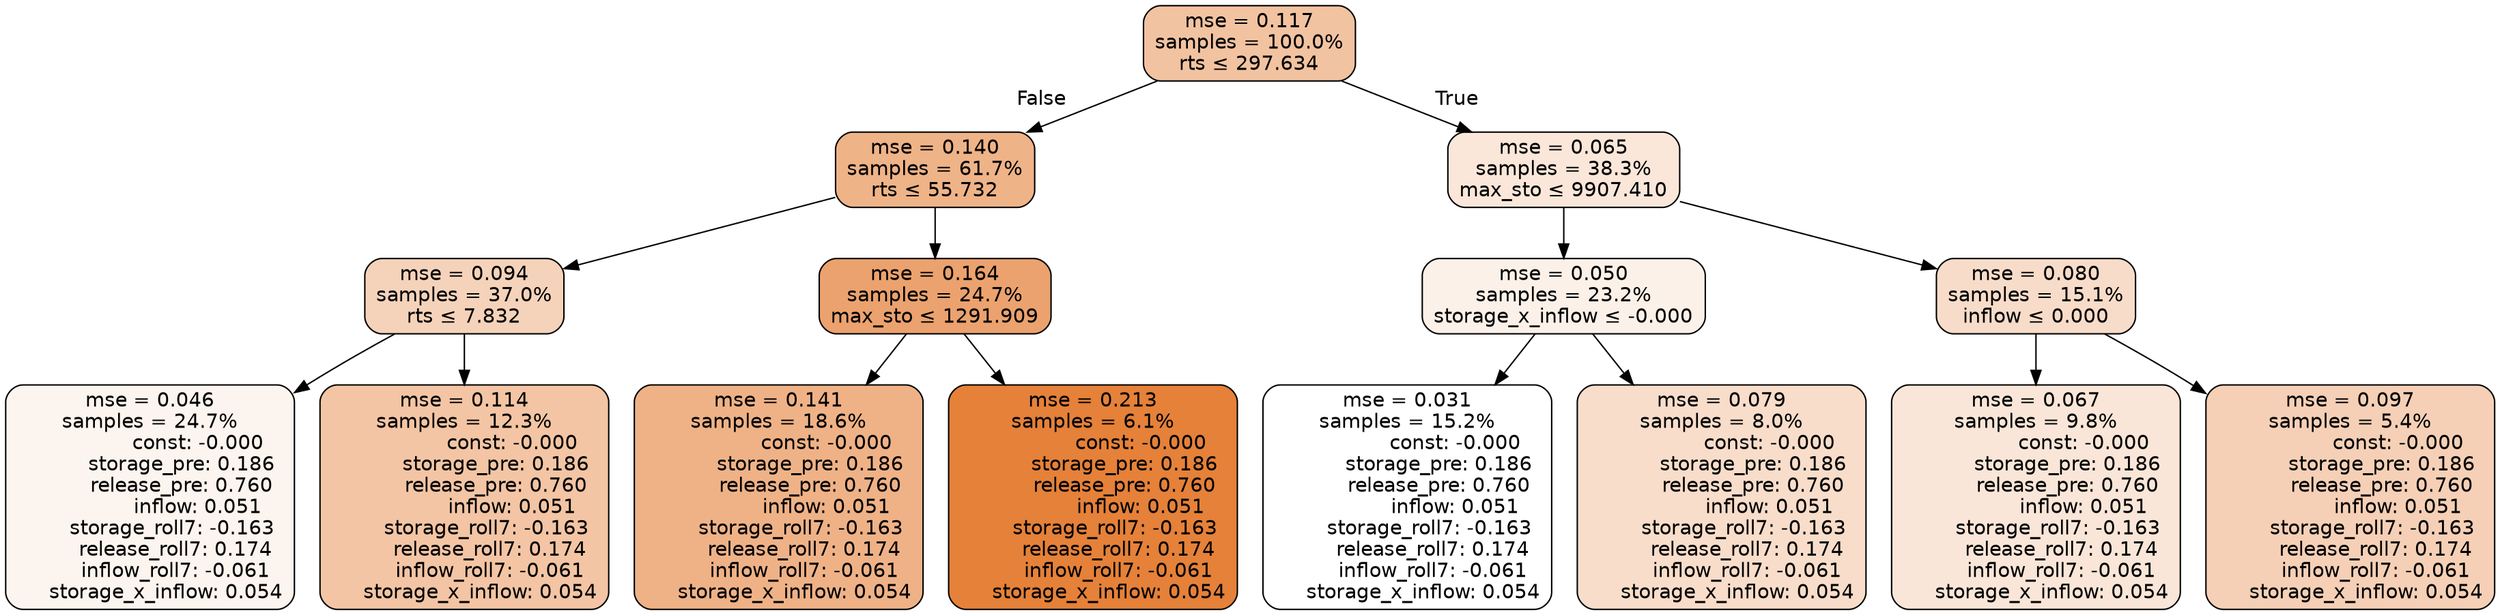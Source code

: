 digraph tree {
node [shape=rectangle, style="filled, rounded", color="black", fontname=helvetica] ;
edge [fontname=helvetica] ;
	"0" [label="mse = 0.117
samples = 100.0%
rts &le; 297.634", fillcolor="#f2c3a1"]
	"1" [label="mse = 0.140
samples = 61.7%
rts &le; 55.732", fillcolor="#efb388"]
	"2" [label="mse = 0.094
samples = 37.0%
rts &le; 7.832", fillcolor="#f5d3ba"]
	"3" [label="mse = 0.046
samples = 24.7%
               const: -0.000
          storage_pre: 0.186
          release_pre: 0.760
               inflow: 0.051
       storage_roll7: -0.163
        release_roll7: 0.174
        inflow_roll7: -0.061
     storage_x_inflow: 0.054", fillcolor="#fcf4ee"]
	"4" [label="mse = 0.114
samples = 12.3%
               const: -0.000
          storage_pre: 0.186
          release_pre: 0.760
               inflow: 0.051
       storage_roll7: -0.163
        release_roll7: 0.174
        inflow_roll7: -0.061
     storage_x_inflow: 0.054", fillcolor="#f3c5a4"]
	"5" [label="mse = 0.164
samples = 24.7%
max_sto &le; 1291.909", fillcolor="#eba26e"]
	"6" [label="mse = 0.141
samples = 18.6%
               const: -0.000
          storage_pre: 0.186
          release_pre: 0.760
               inflow: 0.051
       storage_roll7: -0.163
        release_roll7: 0.174
        inflow_roll7: -0.061
     storage_x_inflow: 0.054", fillcolor="#efb287"]
	"7" [label="mse = 0.213
samples = 6.1%
               const: -0.000
          storage_pre: 0.186
          release_pre: 0.760
               inflow: 0.051
       storage_roll7: -0.163
        release_roll7: 0.174
        inflow_roll7: -0.061
     storage_x_inflow: 0.054", fillcolor="#e58139"]
	"8" [label="mse = 0.065
samples = 38.3%
max_sto &le; 9907.410", fillcolor="#fae7d9"]
	"9" [label="mse = 0.050
samples = 23.2%
storage_x_inflow &le; -0.000", fillcolor="#fcf1e9"]
	"10" [label="mse = 0.031
samples = 15.2%
               const: -0.000
          storage_pre: 0.186
          release_pre: 0.760
               inflow: 0.051
       storage_roll7: -0.163
        release_roll7: 0.174
        inflow_roll7: -0.061
     storage_x_inflow: 0.054", fillcolor="#ffffff"]
	"11" [label="mse = 0.079
samples = 8.0%
               const: -0.000
          storage_pre: 0.186
          release_pre: 0.760
               inflow: 0.051
       storage_roll7: -0.163
        release_roll7: 0.174
        inflow_roll7: -0.061
     storage_x_inflow: 0.054", fillcolor="#f8ddca"]
	"12" [label="mse = 0.080
samples = 15.1%
inflow &le; 0.000", fillcolor="#f7dcc9"]
	"13" [label="mse = 0.067
samples = 9.8%
               const: -0.000
          storage_pre: 0.186
          release_pre: 0.760
               inflow: 0.051
       storage_roll7: -0.163
        release_roll7: 0.174
        inflow_roll7: -0.061
     storage_x_inflow: 0.054", fillcolor="#f9e6d8"]
	"14" [label="mse = 0.097
samples = 5.4%
               const: -0.000
          storage_pre: 0.186
          release_pre: 0.760
               inflow: 0.051
       storage_roll7: -0.163
        release_roll7: 0.174
        inflow_roll7: -0.061
     storage_x_inflow: 0.054", fillcolor="#f5d0b6"]

	"0" -> "1" [labeldistance=2.5, labelangle=45, headlabel="False"]
	"1" -> "2"
	"2" -> "3"
	"2" -> "4"
	"1" -> "5"
	"5" -> "6"
	"5" -> "7"
	"0" -> "8" [labeldistance=2.5, labelangle=-45, headlabel="True"]
	"8" -> "9"
	"9" -> "10"
	"9" -> "11"
	"8" -> "12"
	"12" -> "13"
	"12" -> "14"
}